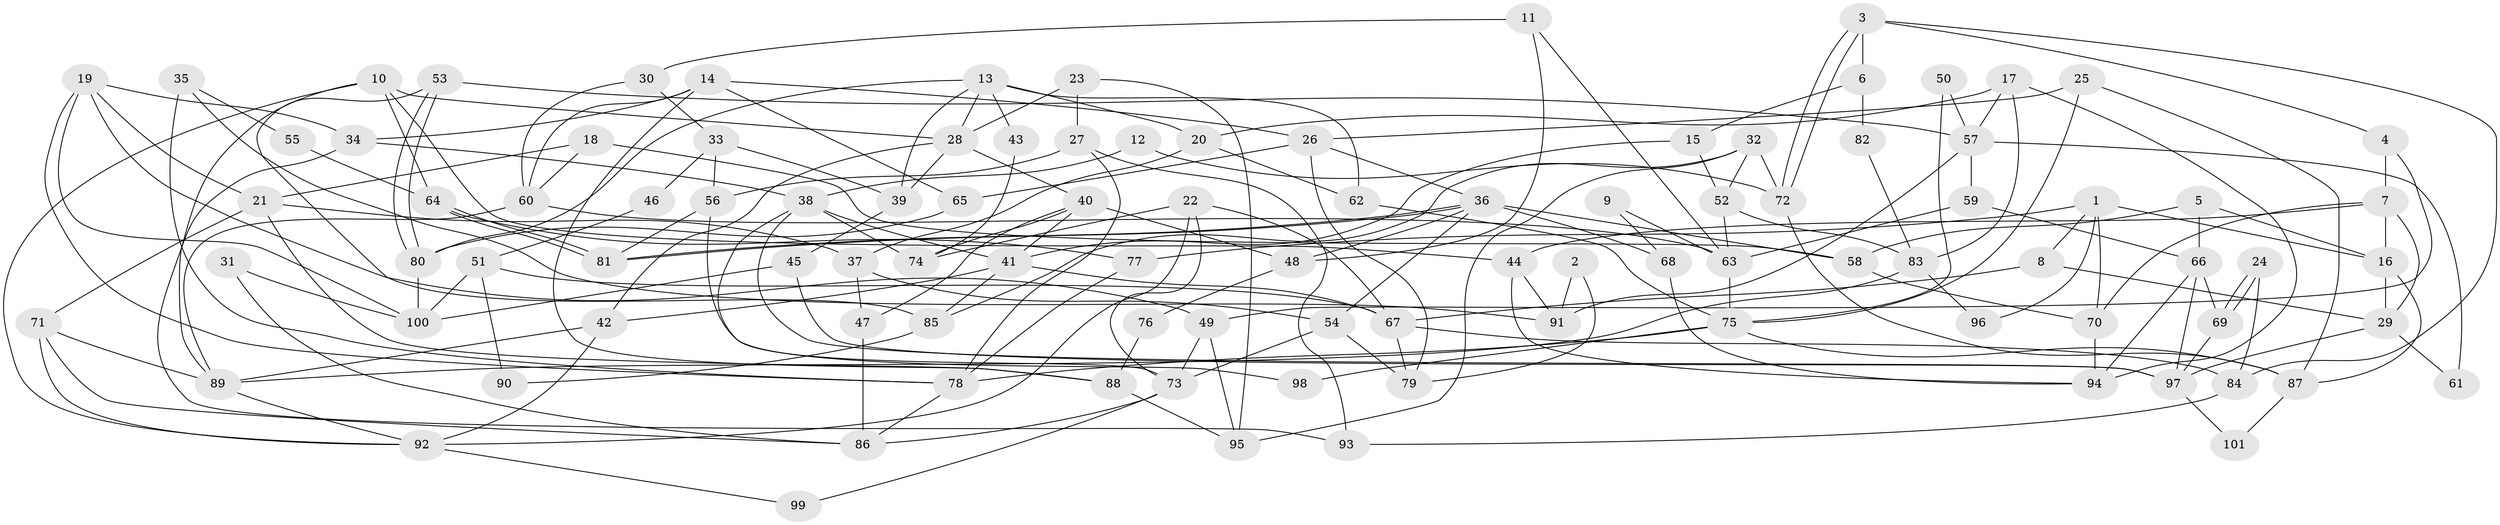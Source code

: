 // Generated by graph-tools (version 1.1) at 2025/26/03/09/25 03:26:20]
// undirected, 101 vertices, 202 edges
graph export_dot {
graph [start="1"]
  node [color=gray90,style=filled];
  1;
  2;
  3;
  4;
  5;
  6;
  7;
  8;
  9;
  10;
  11;
  12;
  13;
  14;
  15;
  16;
  17;
  18;
  19;
  20;
  21;
  22;
  23;
  24;
  25;
  26;
  27;
  28;
  29;
  30;
  31;
  32;
  33;
  34;
  35;
  36;
  37;
  38;
  39;
  40;
  41;
  42;
  43;
  44;
  45;
  46;
  47;
  48;
  49;
  50;
  51;
  52;
  53;
  54;
  55;
  56;
  57;
  58;
  59;
  60;
  61;
  62;
  63;
  64;
  65;
  66;
  67;
  68;
  69;
  70;
  71;
  72;
  73;
  74;
  75;
  76;
  77;
  78;
  79;
  80;
  81;
  82;
  83;
  84;
  85;
  86;
  87;
  88;
  89;
  90;
  91;
  92;
  93;
  94;
  95;
  96;
  97;
  98;
  99;
  100;
  101;
  1 -- 16;
  1 -- 77;
  1 -- 8;
  1 -- 70;
  1 -- 96;
  2 -- 91;
  2 -- 79;
  3 -- 72;
  3 -- 72;
  3 -- 4;
  3 -- 6;
  3 -- 84;
  4 -- 49;
  4 -- 7;
  5 -- 66;
  5 -- 16;
  5 -- 58;
  6 -- 15;
  6 -- 82;
  7 -- 29;
  7 -- 70;
  7 -- 16;
  7 -- 44;
  8 -- 67;
  8 -- 29;
  9 -- 68;
  9 -- 63;
  10 -- 89;
  10 -- 92;
  10 -- 28;
  10 -- 44;
  10 -- 64;
  11 -- 30;
  11 -- 48;
  11 -- 63;
  12 -- 38;
  12 -- 72;
  13 -- 39;
  13 -- 80;
  13 -- 20;
  13 -- 28;
  13 -- 43;
  13 -- 62;
  14 -- 26;
  14 -- 34;
  14 -- 60;
  14 -- 65;
  14 -- 88;
  15 -- 52;
  15 -- 41;
  16 -- 29;
  16 -- 87;
  17 -- 57;
  17 -- 94;
  17 -- 20;
  17 -- 83;
  18 -- 60;
  18 -- 21;
  18 -- 58;
  19 -- 21;
  19 -- 78;
  19 -- 34;
  19 -- 49;
  19 -- 100;
  20 -- 37;
  20 -- 62;
  21 -- 37;
  21 -- 71;
  21 -- 88;
  22 -- 73;
  22 -- 74;
  22 -- 67;
  22 -- 92;
  23 -- 28;
  23 -- 27;
  23 -- 95;
  24 -- 84;
  24 -- 69;
  24 -- 69;
  25 -- 87;
  25 -- 75;
  25 -- 26;
  26 -- 36;
  26 -- 65;
  26 -- 79;
  27 -- 93;
  27 -- 78;
  27 -- 56;
  28 -- 39;
  28 -- 40;
  28 -- 42;
  29 -- 97;
  29 -- 61;
  30 -- 60;
  30 -- 33;
  31 -- 100;
  31 -- 86;
  32 -- 95;
  32 -- 52;
  32 -- 72;
  32 -- 85;
  33 -- 39;
  33 -- 56;
  33 -- 46;
  34 -- 38;
  34 -- 93;
  35 -- 78;
  35 -- 91;
  35 -- 55;
  36 -- 58;
  36 -- 81;
  36 -- 81;
  36 -- 48;
  36 -- 54;
  36 -- 68;
  37 -- 54;
  37 -- 47;
  38 -- 41;
  38 -- 73;
  38 -- 74;
  38 -- 97;
  39 -- 45;
  40 -- 47;
  40 -- 41;
  40 -- 48;
  40 -- 74;
  41 -- 42;
  41 -- 67;
  41 -- 85;
  42 -- 89;
  42 -- 92;
  43 -- 74;
  44 -- 91;
  44 -- 94;
  45 -- 97;
  45 -- 100;
  46 -- 51;
  47 -- 86;
  48 -- 76;
  49 -- 95;
  49 -- 73;
  50 -- 75;
  50 -- 57;
  51 -- 67;
  51 -- 100;
  51 -- 90;
  52 -- 83;
  52 -- 63;
  53 -- 85;
  53 -- 80;
  53 -- 80;
  53 -- 57;
  54 -- 79;
  54 -- 73;
  55 -- 64;
  56 -- 81;
  56 -- 98;
  57 -- 59;
  57 -- 61;
  57 -- 91;
  58 -- 70;
  59 -- 66;
  59 -- 63;
  60 -- 63;
  60 -- 89;
  62 -- 75;
  63 -- 75;
  64 -- 81;
  64 -- 81;
  64 -- 77;
  65 -- 80;
  66 -- 94;
  66 -- 97;
  66 -- 69;
  67 -- 79;
  67 -- 84;
  68 -- 94;
  69 -- 97;
  70 -- 94;
  71 -- 92;
  71 -- 89;
  71 -- 86;
  72 -- 87;
  73 -- 86;
  73 -- 99;
  75 -- 87;
  75 -- 78;
  75 -- 98;
  76 -- 88;
  77 -- 78;
  78 -- 86;
  80 -- 100;
  82 -- 83;
  83 -- 89;
  83 -- 96;
  84 -- 93;
  85 -- 90;
  87 -- 101;
  88 -- 95;
  89 -- 92;
  92 -- 99;
  97 -- 101;
}

